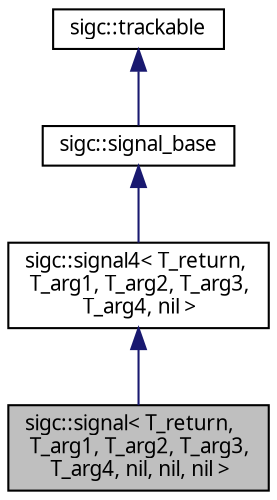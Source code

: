digraph "sigc::signal&lt; T_return, T_arg1, T_arg2, T_arg3, T_arg4, nil, nil, nil &gt;"
{
  edge [fontname="Sans",fontsize="10",labelfontname="Sans",labelfontsize="10"];
  node [fontname="Sans",fontsize="10",shape=record];
  Node1 [label="sigc::signal\< T_return,\l T_arg1, T_arg2, T_arg3,\l T_arg4, nil, nil, nil \>",height=0.2,width=0.4,color="black", fillcolor="grey75", style="filled" fontcolor="black"];
  Node2 -> Node1 [dir="back",color="midnightblue",fontsize="10",style="solid",fontname="Sans"];
  Node2 [label="sigc::signal4\< T_return,\l T_arg1, T_arg2, T_arg3,\l T_arg4, nil \>",height=0.2,width=0.4,color="black", fillcolor="white", style="filled",URL="$classsigc_1_1signal4.html"];
  Node3 -> Node2 [dir="back",color="midnightblue",fontsize="10",style="solid",fontname="Sans"];
  Node3 [label="sigc::signal_base",height=0.2,width=0.4,color="black", fillcolor="white", style="filled",URL="$structsigc_1_1signal__base.html",tooltip="Base class for the sigc::signal# templates."];
  Node4 -> Node3 [dir="back",color="midnightblue",fontsize="10",style="solid",fontname="Sans"];
  Node4 [label="sigc::trackable",height=0.2,width=0.4,color="black", fillcolor="white", style="filled",URL="$structsigc_1_1trackable.html",tooltip="Base class for objects with auto-disconnection."];
}
